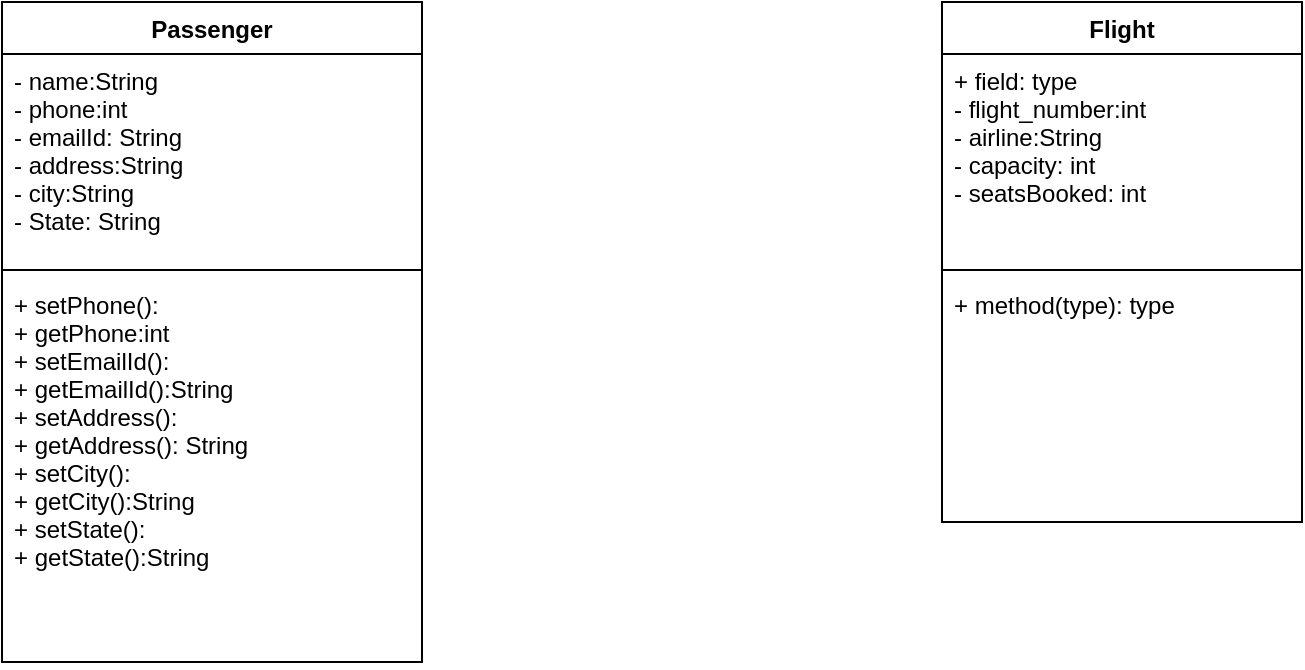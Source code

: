 <mxfile version="16.4.11" type="device"><diagram id="C5RBs43oDa-KdzZeNtuy" name="Page-1"><mxGraphModel dx="1038" dy="539" grid="1" gridSize="10" guides="1" tooltips="1" connect="1" arrows="1" fold="1" page="1" pageScale="1" pageWidth="827" pageHeight="1169" math="0" shadow="0"><root><mxCell id="WIyWlLk6GJQsqaUBKTNV-0"/><mxCell id="WIyWlLk6GJQsqaUBKTNV-1" parent="WIyWlLk6GJQsqaUBKTNV-0"/><mxCell id="93mL6FZm9poXWrdzBtYz-3" value="Passenger" style="swimlane;fontStyle=1;align=center;verticalAlign=top;childLayout=stackLayout;horizontal=1;startSize=26;horizontalStack=0;resizeParent=1;resizeParentMax=0;resizeLast=0;collapsible=1;marginBottom=0;strokeColor=default;" parent="WIyWlLk6GJQsqaUBKTNV-1" vertex="1"><mxGeometry x="40" y="40" width="210" height="330" as="geometry"/></mxCell><mxCell id="93mL6FZm9poXWrdzBtYz-4" value="- name:String&#10;- phone:int&#10;- emailId: String&#10;- address:String&#10;- city:String&#10;- State: String&#10;" style="text;strokeColor=none;fillColor=none;align=left;verticalAlign=top;spacingLeft=4;spacingRight=4;overflow=hidden;rotatable=0;points=[[0,0.5],[1,0.5]];portConstraint=eastwest;" parent="93mL6FZm9poXWrdzBtYz-3" vertex="1"><mxGeometry y="26" width="210" height="104" as="geometry"/></mxCell><mxCell id="93mL6FZm9poXWrdzBtYz-5" value="" style="line;strokeWidth=1;fillColor=none;align=left;verticalAlign=middle;spacingTop=-1;spacingLeft=3;spacingRight=3;rotatable=0;labelPosition=right;points=[];portConstraint=eastwest;" parent="93mL6FZm9poXWrdzBtYz-3" vertex="1"><mxGeometry y="130" width="210" height="8" as="geometry"/></mxCell><mxCell id="93mL6FZm9poXWrdzBtYz-6" value="+ setPhone():&#10;+ getPhone:int&#10;+ setEmailId():&#10;+ getEmailId():String&#10;+ setAddress():&#10;+ getAddress(): String&#10;+ setCity():&#10;+ getCity():String&#10;+ setState():&#10;+ getState():String&#10;&#10;&#10;&#10;" style="text;strokeColor=none;fillColor=none;align=left;verticalAlign=top;spacingLeft=4;spacingRight=4;overflow=hidden;rotatable=0;points=[[0,0.5],[1,0.5]];portConstraint=eastwest;" parent="93mL6FZm9poXWrdzBtYz-3" vertex="1"><mxGeometry y="138" width="210" height="192" as="geometry"/></mxCell><mxCell id="Lq2_DI-1MZu6F5qI2Gz1-0" value="Flight" style="swimlane;fontStyle=1;align=center;verticalAlign=top;childLayout=stackLayout;horizontal=1;startSize=26;horizontalStack=0;resizeParent=1;resizeParentMax=0;resizeLast=0;collapsible=1;marginBottom=0;strokeColor=default;" vertex="1" parent="WIyWlLk6GJQsqaUBKTNV-1"><mxGeometry x="510" y="40" width="180" height="260" as="geometry"/></mxCell><mxCell id="Lq2_DI-1MZu6F5qI2Gz1-1" value="+ field: type&#10;- flight_number:int&#10;- airline:String&#10;- capacity: int&#10;- seatsBooked: int&#10;&#10;" style="text;strokeColor=none;fillColor=none;align=left;verticalAlign=top;spacingLeft=4;spacingRight=4;overflow=hidden;rotatable=0;points=[[0,0.5],[1,0.5]];portConstraint=eastwest;" vertex="1" parent="Lq2_DI-1MZu6F5qI2Gz1-0"><mxGeometry y="26" width="180" height="104" as="geometry"/></mxCell><mxCell id="Lq2_DI-1MZu6F5qI2Gz1-2" value="" style="line;strokeWidth=1;fillColor=none;align=left;verticalAlign=middle;spacingTop=-1;spacingLeft=3;spacingRight=3;rotatable=0;labelPosition=right;points=[];portConstraint=eastwest;" vertex="1" parent="Lq2_DI-1MZu6F5qI2Gz1-0"><mxGeometry y="130" width="180" height="8" as="geometry"/></mxCell><mxCell id="Lq2_DI-1MZu6F5qI2Gz1-3" value="+ method(type): type&#10;" style="text;strokeColor=none;fillColor=none;align=left;verticalAlign=top;spacingLeft=4;spacingRight=4;overflow=hidden;rotatable=0;points=[[0,0.5],[1,0.5]];portConstraint=eastwest;" vertex="1" parent="Lq2_DI-1MZu6F5qI2Gz1-0"><mxGeometry y="138" width="180" height="122" as="geometry"/></mxCell></root></mxGraphModel></diagram></mxfile>